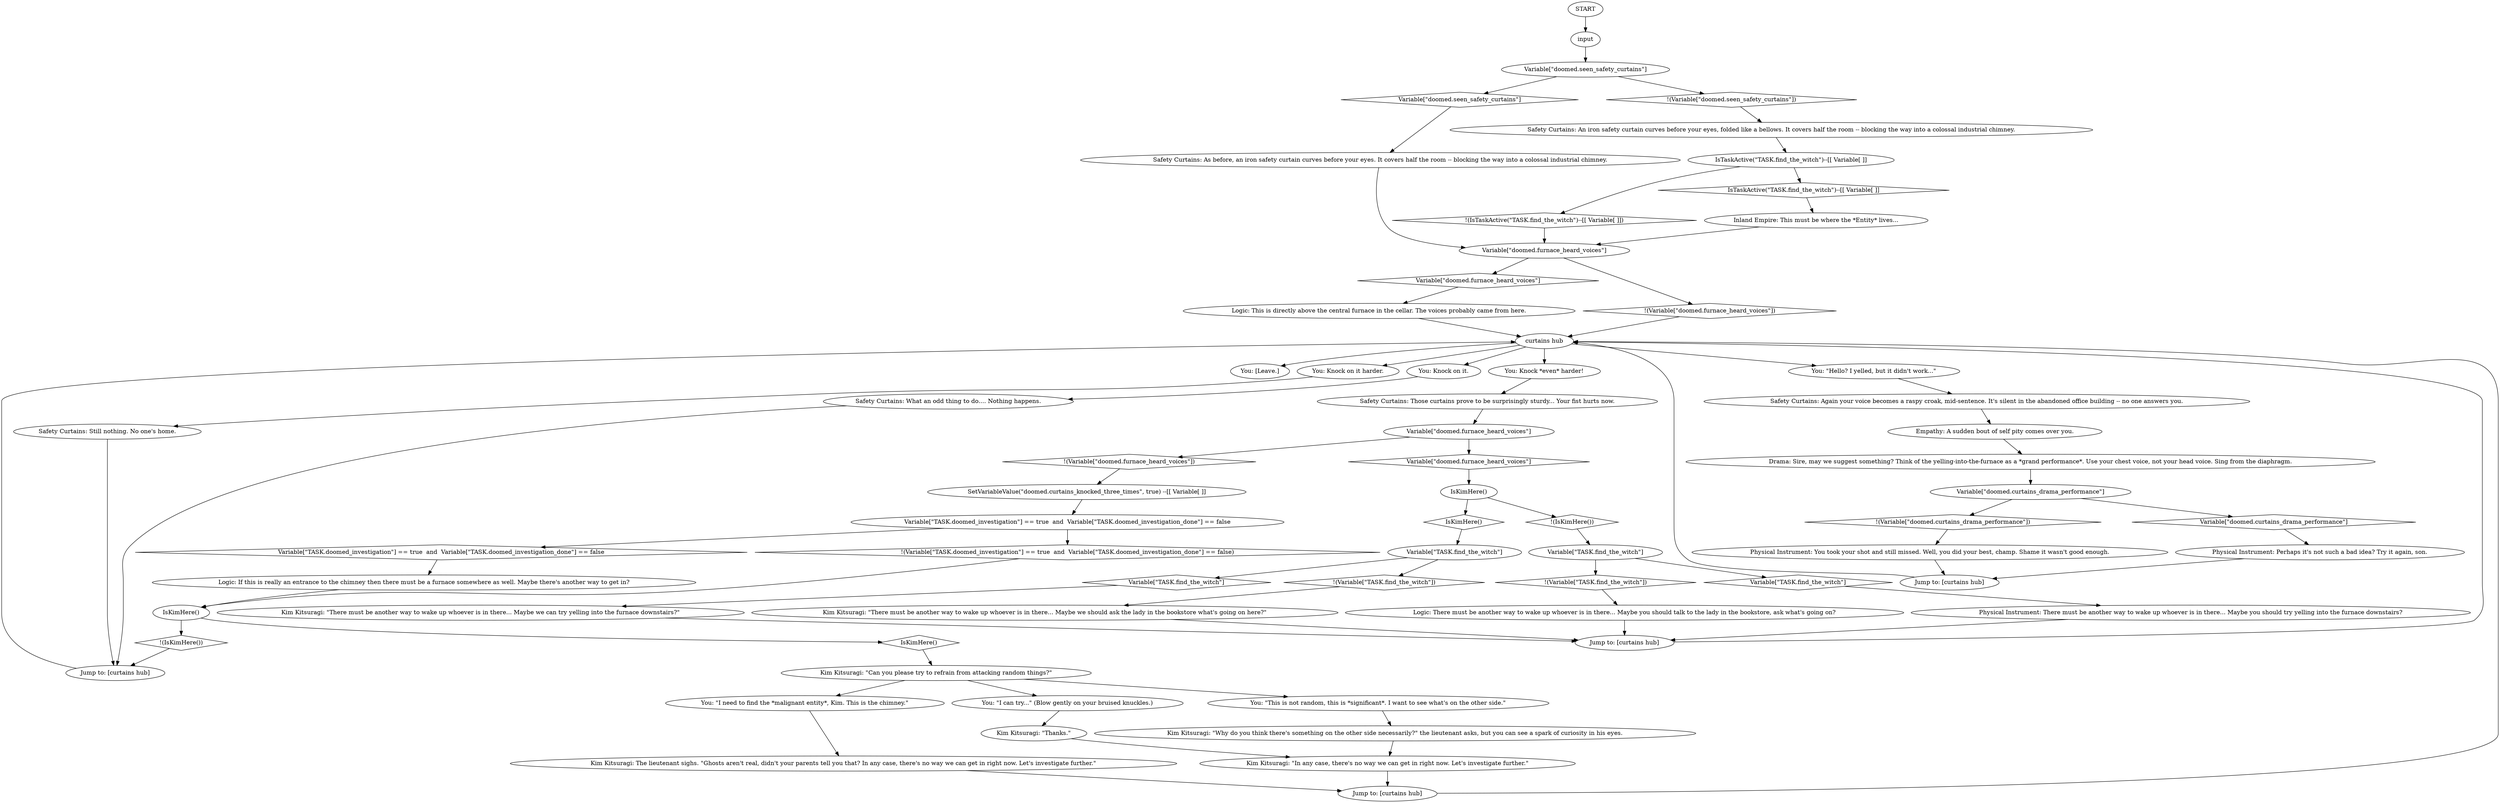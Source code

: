 # DOOMED / CURTAINS
# Safety Curtains blocking entrance to Dicemaker. (p.s. they are made of metal not wood, apparently)
# ==================================================
digraph G {
	  0 [label="START"];
	  1 [label="input"];
	  2 [label="You: Knock on it harder."];
	  3 [label="Kim Kitsuragi: \"Thanks.\""];
	  4 [label="Safety Curtains: An iron safety curtain curves before your eyes, folded like a bellows. It covers half the room -- blocking the way into a colossal industrial chimney."];
	  5 [label="Variable[\"TASK.doomed_investigation\"] == true  and  Variable[\"TASK.doomed_investigation_done\"] == false"];
	  6 [label="Variable[\"TASK.doomed_investigation\"] == true  and  Variable[\"TASK.doomed_investigation_done\"] == false", shape=diamond];
	  7 [label="!(Variable[\"TASK.doomed_investigation\"] == true  and  Variable[\"TASK.doomed_investigation_done\"] == false)", shape=diamond];
	  8 [label="Variable[\"TASK.find_the_witch\"]"];
	  9 [label="Variable[\"TASK.find_the_witch\"]", shape=diamond];
	  10 [label="!(Variable[\"TASK.find_the_witch\"])", shape=diamond];
	  11 [label="curtains hub"];
	  12 [label="Kim Kitsuragi: \"Why do you think there's something on the other side necessarily?\" the lieutenant asks, but you can see a spark of curiosity in his eyes."];
	  13 [label="IsKimHere()"];
	  14 [label="IsKimHere()", shape=diamond];
	  15 [label="!(IsKimHere())", shape=diamond];
	  16 [label="Safety Curtains: What an odd thing to do.... Nothing happens."];
	  17 [label="Jump to: [curtains hub]"];
	  18 [label="Variable[\"doomed.seen_safety_curtains\"]"];
	  19 [label="Variable[\"doomed.seen_safety_curtains\"]", shape=diamond];
	  20 [label="!(Variable[\"doomed.seen_safety_curtains\"])", shape=diamond];
	  21 [label="Physical Instrument: There must be another way to wake up whoever is in there... Maybe you should try yelling into the furnace downstairs?"];
	  22 [label="You: [Leave.]"];
	  23 [label="You: \"This is not random, this is *significant*. I want to see what's on the other side.\""];
	  24 [label="Kim Kitsuragi: \"In any case, there's no way we can get in right now. Let's investigate further.\""];
	  25 [label="IsTaskActive(\"TASK.find_the_witch\")--[[ Variable[ ]]"];
	  26 [label="IsTaskActive(\"TASK.find_the_witch\")--[[ Variable[ ]]", shape=diamond];
	  27 [label="!(IsTaskActive(\"TASK.find_the_witch\")--[[ Variable[ ]])", shape=diamond];
	  28 [label="Logic: If this is really an entrance to the chimney then there must be a furnace somewhere as well. Maybe there's another way to get in?"];
	  29 [label="IsKimHere()"];
	  30 [label="IsKimHere()", shape=diamond];
	  31 [label="!(IsKimHere())", shape=diamond];
	  32 [label="You: \"I can try...\" (Blow gently on your bruised knuckles.)"];
	  33 [label="Jump to: [curtains hub]"];
	  34 [label="Safety Curtains: Again your voice becomes a raspy croak, mid-sentence. It's silent in the abandoned office building -- no one answers you."];
	  35 [label="Safety Curtains: Those curtains prove to be surprisingly sturdy... Your fist hurts now."];
	  36 [label="Jump to: [curtains hub]"];
	  37 [label="Kim Kitsuragi: \"There must be another way to wake up whoever is in there... Maybe we can try yelling into the furnace downstairs?\""];
	  38 [label="Safety Curtains: Still nothing. No one's home."];
	  39 [label="You: Knock *even* harder!"];
	  40 [label="Drama: Sire, may we suggest something? Think of the yelling-into-the-furnace as a *grand performance*. Use your chest voice, not your head voice. Sing from the diaphragm."];
	  41 [label="Empathy: A sudden bout of self pity comes over you."];
	  42 [label="Variable[\"TASK.find_the_witch\"]"];
	  43 [label="Variable[\"TASK.find_the_witch\"]", shape=diamond];
	  44 [label="!(Variable[\"TASK.find_the_witch\"])", shape=diamond];
	  45 [label="Logic: This is directly above the central furnace in the cellar. The voices probably came from here."];
	  46 [label="Physical Instrument: You took your shot and still missed. Well, you did your best, champ. Shame it wasn't good enough."];
	  48 [label="Jump to: [curtains hub]"];
	  49 [label="Logic: There must be another way to wake up whoever is in there... Maybe you should talk to the lady in the bookstore, ask what's going on?"];
	  50 [label="Kim Kitsuragi: The lieutenant sighs. \"Ghosts aren't real, didn't your parents tell you that? In any case, there's no way we can get in right now. Let's investigate further.\""];
	  51 [label="Variable[\"doomed.curtains_drama_performance\"]"];
	  52 [label="Variable[\"doomed.curtains_drama_performance\"]", shape=diamond];
	  53 [label="!(Variable[\"doomed.curtains_drama_performance\"])", shape=diamond];
	  54 [label="SetVariableValue(\"doomed.curtains_knocked_three_times\", true) --[[ Variable[ ]]"];
	  55 [label="You: Knock on it."];
	  56 [label="You: \"I need to find the *malignant entity*, Kim. This is the chimney.\""];
	  57 [label="Variable[\"doomed.furnace_heard_voices\"]"];
	  58 [label="Variable[\"doomed.furnace_heard_voices\"]", shape=diamond];
	  59 [label="!(Variable[\"doomed.furnace_heard_voices\"])", shape=diamond];
	  60 [label="Physical Instrument: Perhaps it's not such a bad idea? Try it again, son."];
	  61 [label="You: \"Hello? I yelled, but it didn't work...\""];
	  62 [label="Safety Curtains: As before, an iron safety curtain curves before your eyes. It covers half the room -- blocking the way into a colossal industrial chimney."];
	  63 [label="Inland Empire: This must be where the *Entity* lives..."];
	  64 [label="Kim Kitsuragi: \"There must be another way to wake up whoever is in there... Maybe we should ask the lady in the bookstore what's going on here?\""];
	  65 [label="Kim Kitsuragi: \"Can you please try to refrain from attacking random things?\""];
	  66 [label="Variable[\"doomed.furnace_heard_voices\"]"];
	  67 [label="Variable[\"doomed.furnace_heard_voices\"]", shape=diamond];
	  68 [label="!(Variable[\"doomed.furnace_heard_voices\"])", shape=diamond];
	  0 -> 1
	  1 -> 18
	  2 -> 38
	  3 -> 24
	  4 -> 25
	  5 -> 6
	  5 -> 7
	  6 -> 28
	  7 -> 29
	  8 -> 9
	  8 -> 10
	  9 -> 21
	  10 -> 49
	  11 -> 2
	  11 -> 39
	  11 -> 22
	  11 -> 55
	  11 -> 61
	  12 -> 24
	  13 -> 14
	  13 -> 15
	  14 -> 42
	  15 -> 8
	  16 -> 17
	  17 -> 11
	  18 -> 19
	  18 -> 20
	  19 -> 62
	  20 -> 4
	  21 -> 33
	  23 -> 12
	  24 -> 36
	  25 -> 26
	  25 -> 27
	  26 -> 63
	  27 -> 66
	  28 -> 29
	  29 -> 30
	  29 -> 31
	  30 -> 65
	  31 -> 17
	  32 -> 3
	  33 -> 11
	  34 -> 41
	  35 -> 57
	  36 -> 11
	  37 -> 33
	  38 -> 17
	  39 -> 35
	  40 -> 51
	  41 -> 40
	  42 -> 43
	  42 -> 44
	  43 -> 37
	  44 -> 64
	  45 -> 11
	  46 -> 48
	  48 -> 11
	  49 -> 33
	  50 -> 36
	  51 -> 52
	  51 -> 53
	  52 -> 60
	  53 -> 46
	  54 -> 5
	  55 -> 16
	  56 -> 50
	  57 -> 58
	  57 -> 59
	  58 -> 13
	  59 -> 54
	  60 -> 48
	  61 -> 34
	  62 -> 66
	  63 -> 66
	  64 -> 33
	  65 -> 56
	  65 -> 32
	  65 -> 23
	  66 -> 67
	  66 -> 68
	  67 -> 45
	  68 -> 11
}

